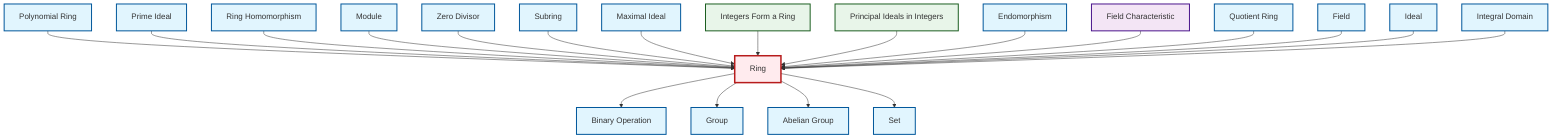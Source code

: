 graph TD
    classDef definition fill:#e1f5fe,stroke:#01579b,stroke-width:2px
    classDef theorem fill:#f3e5f5,stroke:#4a148c,stroke-width:2px
    classDef axiom fill:#fff3e0,stroke:#e65100,stroke-width:2px
    classDef example fill:#e8f5e9,stroke:#1b5e20,stroke-width:2px
    classDef current fill:#ffebee,stroke:#b71c1c,stroke-width:3px
    def-zero-divisor["Zero Divisor"]:::definition
    def-endomorphism["Endomorphism"]:::definition
    def-module["Module"]:::definition
    ex-principal-ideal["Principal Ideals in Integers"]:::example
    def-group["Group"]:::definition
    ex-integers-ring["Integers Form a Ring"]:::example
    def-field["Field"]:::definition
    def-integral-domain["Integral Domain"]:::definition
    thm-field-characteristic["Field Characteristic"]:::theorem
    def-abelian-group["Abelian Group"]:::definition
    def-quotient-ring["Quotient Ring"]:::definition
    def-ideal["Ideal"]:::definition
    def-polynomial-ring["Polynomial Ring"]:::definition
    def-set["Set"]:::definition
    def-binary-operation["Binary Operation"]:::definition
    def-ring-homomorphism["Ring Homomorphism"]:::definition
    def-maximal-ideal["Maximal Ideal"]:::definition
    def-ring["Ring"]:::definition
    def-prime-ideal["Prime Ideal"]:::definition
    def-subring["Subring"]:::definition
    def-polynomial-ring --> def-ring
    def-ring --> def-binary-operation
    def-prime-ideal --> def-ring
    def-ring-homomorphism --> def-ring
    def-module --> def-ring
    def-zero-divisor --> def-ring
    def-subring --> def-ring
    def-maximal-ideal --> def-ring
    ex-integers-ring --> def-ring
    ex-principal-ideal --> def-ring
    def-ring --> def-group
    def-endomorphism --> def-ring
    thm-field-characteristic --> def-ring
    def-quotient-ring --> def-ring
    def-field --> def-ring
    def-ring --> def-abelian-group
    def-ideal --> def-ring
    def-ring --> def-set
    def-integral-domain --> def-ring
    class def-ring current